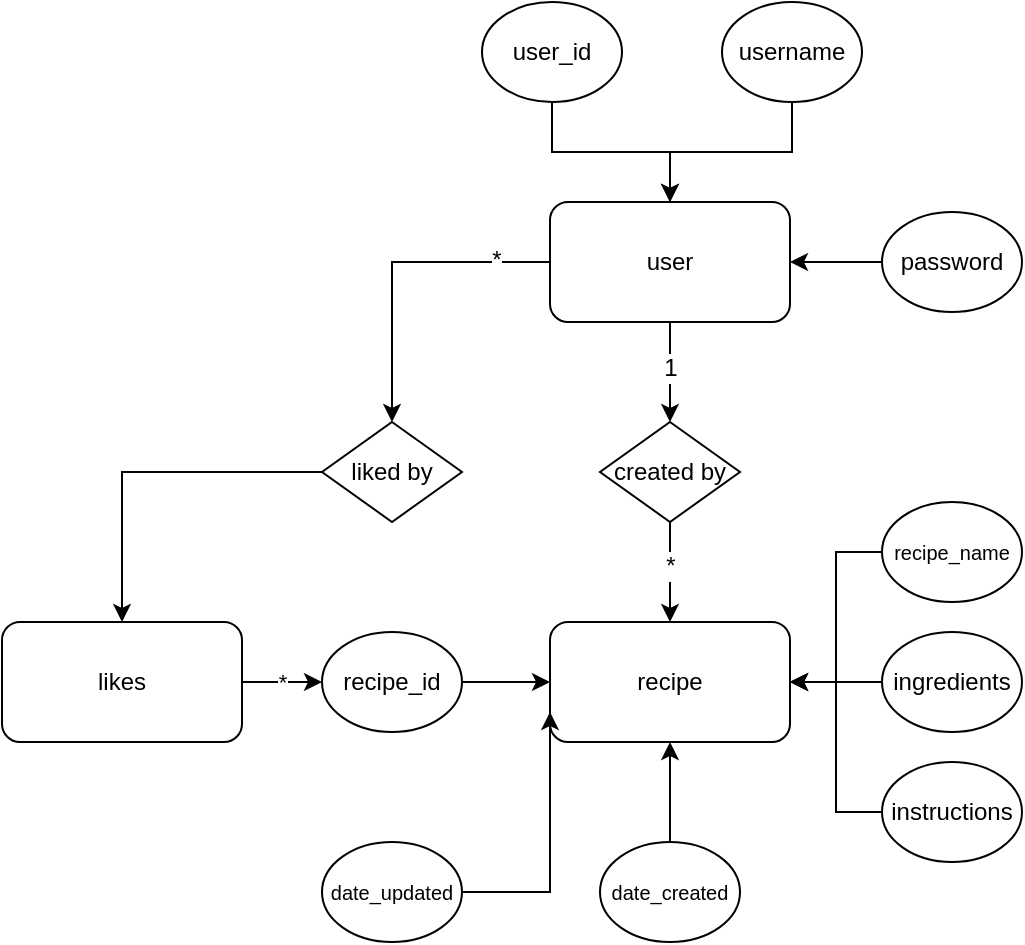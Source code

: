 <mxfile version="14.6.5" type="google"><diagram id="UbYx_7hojTXpDLKY-Wdj" name="Page-1"><mxGraphModel dx="865" dy="440" grid="1" gridSize="10" guides="1" tooltips="1" connect="1" arrows="1" fold="1" page="1" pageScale="1" pageWidth="827" pageHeight="1169" math="0" shadow="0"><root><mxCell id="0"/><mxCell id="1" parent="0"/><mxCell id="QdU7wycAuLIwB3k5mSiP-16" style="edgeStyle=orthogonalEdgeStyle;rounded=0;orthogonalLoop=1;jettySize=auto;html=1;entryX=0.5;entryY=0;entryDx=0;entryDy=0;" parent="1" source="QdU7wycAuLIwB3k5mSiP-1" target="QdU7wycAuLIwB3k5mSiP-46" edge="1"><mxGeometry relative="1" as="geometry"><mxPoint x="414" y="280" as="targetPoint"/></mxGeometry></mxCell><mxCell id="QdU7wycAuLIwB3k5mSiP-35" value="&lt;span style=&quot;font-size: 12px&quot;&gt;1&lt;/span&gt;" style="edgeLabel;html=1;align=center;verticalAlign=middle;resizable=0;points=[];" parent="QdU7wycAuLIwB3k5mSiP-16" vertex="1" connectable="0"><mxGeometry x="-0.085" relative="1" as="geometry"><mxPoint as="offset"/></mxGeometry></mxCell><mxCell id="QdU7wycAuLIwB3k5mSiP-54" style="edgeStyle=orthogonalEdgeStyle;rounded=0;orthogonalLoop=1;jettySize=auto;html=1;entryX=0.5;entryY=0;entryDx=0;entryDy=0;" parent="1" source="QdU7wycAuLIwB3k5mSiP-1" target="QdU7wycAuLIwB3k5mSiP-38" edge="1"><mxGeometry relative="1" as="geometry"/></mxCell><mxCell id="QdU7wycAuLIwB3k5mSiP-55" value="&lt;font style=&quot;font-size: 12px&quot;&gt;*&lt;/font&gt;" style="edgeLabel;html=1;align=center;verticalAlign=middle;resizable=0;points=[];" parent="QdU7wycAuLIwB3k5mSiP-54" vertex="1" connectable="0"><mxGeometry x="-0.662" y="-1" relative="1" as="geometry"><mxPoint as="offset"/></mxGeometry></mxCell><mxCell id="QdU7wycAuLIwB3k5mSiP-1" value="user" style="rounded=1;whiteSpace=wrap;html=1;" parent="1" vertex="1"><mxGeometry x="354" y="170" width="120" height="60" as="geometry"/></mxCell><mxCell id="QdU7wycAuLIwB3k5mSiP-12" style="edgeStyle=orthogonalEdgeStyle;rounded=0;orthogonalLoop=1;jettySize=auto;html=1;exitX=0;exitY=0.5;exitDx=0;exitDy=0;entryX=1;entryY=0.5;entryDx=0;entryDy=0;" parent="1" source="QdU7wycAuLIwB3k5mSiP-2" target="QdU7wycAuLIwB3k5mSiP-1" edge="1"><mxGeometry relative="1" as="geometry"/></mxCell><mxCell id="QdU7wycAuLIwB3k5mSiP-2" value="password" style="ellipse;whiteSpace=wrap;html=1;" parent="1" vertex="1"><mxGeometry x="520" y="175" width="70" height="50" as="geometry"/></mxCell><mxCell id="QdU7wycAuLIwB3k5mSiP-6" style="edgeStyle=orthogonalEdgeStyle;rounded=0;orthogonalLoop=1;jettySize=auto;html=1;entryX=0.5;entryY=0;entryDx=0;entryDy=0;" parent="1" source="QdU7wycAuLIwB3k5mSiP-4" target="QdU7wycAuLIwB3k5mSiP-1" edge="1"><mxGeometry relative="1" as="geometry"/></mxCell><mxCell id="QdU7wycAuLIwB3k5mSiP-4" value="user_id" style="ellipse;whiteSpace=wrap;html=1;" parent="1" vertex="1"><mxGeometry x="320" y="70" width="70" height="50" as="geometry"/></mxCell><mxCell id="QdU7wycAuLIwB3k5mSiP-7" style="edgeStyle=orthogonalEdgeStyle;rounded=0;orthogonalLoop=1;jettySize=auto;html=1;entryX=0.5;entryY=0;entryDx=0;entryDy=0;" parent="1" source="QdU7wycAuLIwB3k5mSiP-5" target="QdU7wycAuLIwB3k5mSiP-1" edge="1"><mxGeometry relative="1" as="geometry"/></mxCell><mxCell id="QdU7wycAuLIwB3k5mSiP-5" value="username" style="ellipse;whiteSpace=wrap;html=1;" parent="1" vertex="1"><mxGeometry x="440" y="70" width="70" height="50" as="geometry"/></mxCell><mxCell id="QdU7wycAuLIwB3k5mSiP-18" style="edgeStyle=orthogonalEdgeStyle;rounded=0;orthogonalLoop=1;jettySize=auto;html=1;entryX=0.5;entryY=0;entryDx=0;entryDy=0;exitX=0.5;exitY=1;exitDx=0;exitDy=0;" parent="1" source="QdU7wycAuLIwB3k5mSiP-46" target="QdU7wycAuLIwB3k5mSiP-17" edge="1"><mxGeometry relative="1" as="geometry"><mxPoint x="430" y="340" as="sourcePoint"/></mxGeometry></mxCell><mxCell id="QdU7wycAuLIwB3k5mSiP-36" value="&lt;font style=&quot;font-size: 12px&quot;&gt;*&lt;/font&gt;" style="edgeLabel;html=1;align=center;verticalAlign=middle;resizable=0;points=[];" parent="QdU7wycAuLIwB3k5mSiP-18" vertex="1" connectable="0"><mxGeometry x="-0.111" relative="1" as="geometry"><mxPoint as="offset"/></mxGeometry></mxCell><mxCell id="QdU7wycAuLIwB3k5mSiP-17" value="recipe" style="rounded=1;whiteSpace=wrap;html=1;" parent="1" vertex="1"><mxGeometry x="354" y="380" width="120" height="60" as="geometry"/></mxCell><mxCell id="QdU7wycAuLIwB3k5mSiP-24" style="edgeStyle=orthogonalEdgeStyle;rounded=0;orthogonalLoop=1;jettySize=auto;html=1;entryX=0;entryY=0.5;entryDx=0;entryDy=0;" parent="1" source="QdU7wycAuLIwB3k5mSiP-20" target="QdU7wycAuLIwB3k5mSiP-17" edge="1"><mxGeometry relative="1" as="geometry"/></mxCell><mxCell id="QdU7wycAuLIwB3k5mSiP-20" value="recipe_id" style="ellipse;whiteSpace=wrap;html=1;" parent="1" vertex="1"><mxGeometry x="240" y="385" width="70" height="50" as="geometry"/></mxCell><mxCell id="QdU7wycAuLIwB3k5mSiP-27" style="edgeStyle=orthogonalEdgeStyle;rounded=0;orthogonalLoop=1;jettySize=auto;html=1;entryX=1;entryY=0.5;entryDx=0;entryDy=0;" parent="1" source="QdU7wycAuLIwB3k5mSiP-21" target="QdU7wycAuLIwB3k5mSiP-17" edge="1"><mxGeometry relative="1" as="geometry"/></mxCell><mxCell id="QdU7wycAuLIwB3k5mSiP-21" value="&lt;font style=&quot;font-size: 10px&quot;&gt;recipe_name&lt;/font&gt;" style="ellipse;whiteSpace=wrap;html=1;" parent="1" vertex="1"><mxGeometry x="520" y="320" width="70" height="50" as="geometry"/></mxCell><mxCell id="QdU7wycAuLIwB3k5mSiP-25" style="edgeStyle=orthogonalEdgeStyle;rounded=0;orthogonalLoop=1;jettySize=auto;html=1;entryX=1;entryY=0.5;entryDx=0;entryDy=0;" parent="1" source="QdU7wycAuLIwB3k5mSiP-22" target="QdU7wycAuLIwB3k5mSiP-17" edge="1"><mxGeometry relative="1" as="geometry"/></mxCell><mxCell id="QdU7wycAuLIwB3k5mSiP-22" value="instructions" style="ellipse;whiteSpace=wrap;html=1;" parent="1" vertex="1"><mxGeometry x="520" y="450" width="70" height="50" as="geometry"/></mxCell><mxCell id="QdU7wycAuLIwB3k5mSiP-26" style="edgeStyle=orthogonalEdgeStyle;rounded=0;orthogonalLoop=1;jettySize=auto;html=1;entryX=1;entryY=0.5;entryDx=0;entryDy=0;" parent="1" source="QdU7wycAuLIwB3k5mSiP-23" target="QdU7wycAuLIwB3k5mSiP-17" edge="1"><mxGeometry relative="1" as="geometry"/></mxCell><mxCell id="QdU7wycAuLIwB3k5mSiP-23" value="ingredients" style="ellipse;whiteSpace=wrap;html=1;" parent="1" vertex="1"><mxGeometry x="520" y="385" width="70" height="50" as="geometry"/></mxCell><mxCell id="QdU7wycAuLIwB3k5mSiP-29" style="edgeStyle=orthogonalEdgeStyle;rounded=0;orthogonalLoop=1;jettySize=auto;html=1;entryX=0.5;entryY=1;entryDx=0;entryDy=0;" parent="1" source="QdU7wycAuLIwB3k5mSiP-28" target="QdU7wycAuLIwB3k5mSiP-17" edge="1"><mxGeometry relative="1" as="geometry"/></mxCell><mxCell id="QdU7wycAuLIwB3k5mSiP-28" value="&lt;font style=&quot;font-size: 10px&quot;&gt;date_created&lt;/font&gt;" style="ellipse;whiteSpace=wrap;html=1;" parent="1" vertex="1"><mxGeometry x="379" y="490" width="70" height="50" as="geometry"/></mxCell><mxCell id="QdU7wycAuLIwB3k5mSiP-58" style="edgeStyle=orthogonalEdgeStyle;rounded=0;orthogonalLoop=1;jettySize=auto;html=1;entryX=0.5;entryY=0;entryDx=0;entryDy=0;" parent="1" source="QdU7wycAuLIwB3k5mSiP-38" target="zeWn3PGG-ZaFm_ryNkRU-1" edge="1"><mxGeometry relative="1" as="geometry"><mxPoint x="354" y="380" as="targetPoint"/><Array as="points"><mxPoint x="140" y="305"/></Array></mxGeometry></mxCell><mxCell id="QdU7wycAuLIwB3k5mSiP-38" value="liked by" style="rhombus;whiteSpace=wrap;html=1;" parent="1" vertex="1"><mxGeometry x="240" y="280" width="70" height="50" as="geometry"/></mxCell><mxCell id="QdU7wycAuLIwB3k5mSiP-46" value="created by" style="rhombus;whiteSpace=wrap;html=1;" parent="1" vertex="1"><mxGeometry x="379" y="280" width="70" height="50" as="geometry"/></mxCell><mxCell id="QdU7wycAuLIwB3k5mSiP-59" style="edgeStyle=orthogonalEdgeStyle;rounded=0;orthogonalLoop=1;jettySize=auto;html=1;entryX=0;entryY=0.75;entryDx=0;entryDy=0;" parent="1" source="QdU7wycAuLIwB3k5mSiP-52" target="QdU7wycAuLIwB3k5mSiP-17" edge="1"><mxGeometry relative="1" as="geometry"><Array as="points"><mxPoint x="354" y="515"/></Array></mxGeometry></mxCell><mxCell id="QdU7wycAuLIwB3k5mSiP-52" value="&lt;font style=&quot;font-size: 10px&quot;&gt;date_updated&lt;/font&gt;" style="ellipse;whiteSpace=wrap;html=1;" parent="1" vertex="1"><mxGeometry x="240" y="490" width="70" height="50" as="geometry"/></mxCell><mxCell id="zeWn3PGG-ZaFm_ryNkRU-6" value="*" style="edgeStyle=orthogonalEdgeStyle;rounded=0;orthogonalLoop=1;jettySize=auto;html=1;entryX=0;entryY=0.5;entryDx=0;entryDy=0;" edge="1" parent="1" source="zeWn3PGG-ZaFm_ryNkRU-1" target="QdU7wycAuLIwB3k5mSiP-20"><mxGeometry relative="1" as="geometry"/></mxCell><mxCell id="zeWn3PGG-ZaFm_ryNkRU-1" value="likes" style="rounded=1;whiteSpace=wrap;html=1;" vertex="1" parent="1"><mxGeometry x="80" y="380" width="120" height="60" as="geometry"/></mxCell></root></mxGraphModel></diagram></mxfile>